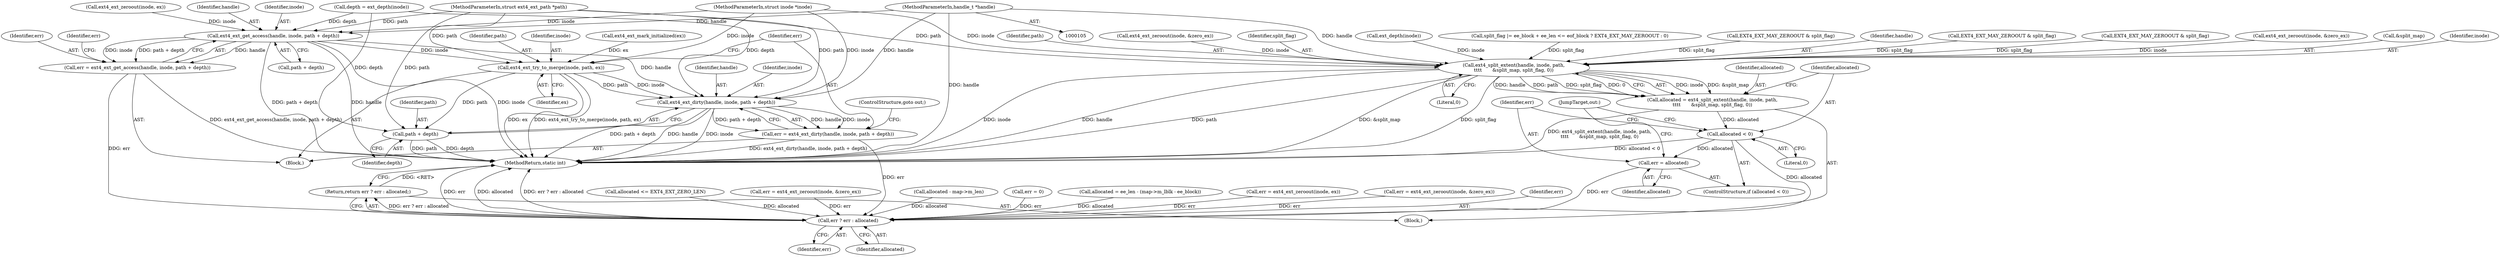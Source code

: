 digraph "0_linux_667eff35a1f56fa74ce98a0c7c29a40adc1ba4e3@pointer" {
"1000106" [label="(MethodParameterIn,handle_t *handle)"];
"1000245" [label="(Call,ext4_ext_get_access(handle, inode, path + depth))"];
"1000243" [label="(Call,err = ext4_ext_get_access(handle, inode, path + depth))"];
"1000449" [label="(Call,err ? err : allocated)"];
"1000448" [label="(Return,return err ? err : allocated;)"];
"1000256" [label="(Call,ext4_ext_try_to_merge(inode, path, ex))"];
"1000262" [label="(Call,ext4_ext_dirty(handle, inode, path + depth))"];
"1000260" [label="(Call,err = ext4_ext_dirty(handle, inode, path + depth))"];
"1000265" [label="(Call,path + depth)"];
"1000432" [label="(Call,ext4_split_extent(handle, inode, path,\n\t\t\t\t       &split_map, split_flag, 0))"];
"1000430" [label="(Call,allocated = ext4_split_extent(handle, inode, path,\n\t\t\t\t       &split_map, split_flag, 0))"];
"1000441" [label="(Call,allocated < 0)"];
"1000444" [label="(Call,err = allocated)"];
"1000180" [label="(Call,ext_depth(inode))"];
"1000441" [label="(Call,allocated < 0)"];
"1000448" [label="(Return,return err ? err : allocated;)"];
"1000266" [label="(Identifier,path)"];
"1000292" [label="(Call,allocated <= EXT4_EXT_ZERO_LEN)"];
"1000263" [label="(Identifier,handle)"];
"1000268" [label="(ControlStructure,goto out;)"];
"1000214" [label="(Call,split_flag |= ee_block + ee_len <= eof_block ? EXT4_EXT_MAY_ZEROOUT : 0)"];
"1000443" [label="(Literal,0)"];
"1000260" [label="(Call,err = ext4_ext_dirty(handle, inode, path + depth))"];
"1000367" [label="(Call,EXT4_EXT_MAY_ZEROOUT & split_flag)"];
"1000433" [label="(Identifier,handle)"];
"1000439" [label="(Literal,0)"];
"1000107" [label="(MethodParameterIn,struct inode *inode)"];
"1000442" [label="(Identifier,allocated)"];
"1000245" [label="(Call,ext4_ext_get_access(handle, inode, path + depth))"];
"1000332" [label="(Call,err = ext4_ext_zeroout(inode, &zero_ex))"];
"1000252" [label="(Identifier,err)"];
"1000178" [label="(Call,depth = ext_depth(inode))"];
"1000262" [label="(Call,ext4_ext_dirty(handle, inode, path + depth))"];
"1000449" [label="(Call,err ? err : allocated)"];
"1000243" [label="(Call,err = ext4_ext_get_access(handle, inode, path + depth))"];
"1000246" [label="(Identifier,handle)"];
"1000316" [label="(Call,allocated - map->m_len)"];
"1000431" [label="(Identifier,allocated)"];
"1000120" [label="(Call,err = 0)"];
"1000248" [label="(Call,path + depth)"];
"1000199" [label="(Call,allocated = ee_len - (map->m_lblk - ee_block))"];
"1000446" [label="(Identifier,allocated)"];
"1000234" [label="(Block,)"];
"1000261" [label="(Identifier,err)"];
"1000235" [label="(Call,err = ext4_ext_zeroout(inode, ex))"];
"1000295" [label="(Call,EXT4_EXT_MAY_ZEROOUT & split_flag)"];
"1000247" [label="(Identifier,inode)"];
"1000432" [label="(Call,ext4_split_extent(handle, inode, path,\n\t\t\t\t       &split_map, split_flag, 0))"];
"1000231" [label="(Call,EXT4_EXT_MAY_ZEROOUT & split_flag)"];
"1000430" [label="(Call,allocated = ext4_split_extent(handle, inode, path,\n\t\t\t\t       &split_map, split_flag, 0))"];
"1000237" [label="(Call,ext4_ext_zeroout(inode, ex))"];
"1000110" [label="(Block,)"];
"1000334" [label="(Call,ext4_ext_zeroout(inode, &zero_ex))"];
"1000259" [label="(Identifier,ex)"];
"1000244" [label="(Identifier,err)"];
"1000444" [label="(Call,err = allocated)"];
"1000264" [label="(Identifier,inode)"];
"1000256" [label="(Call,ext4_ext_try_to_merge(inode, path, ex))"];
"1000436" [label="(Call,&split_map)"];
"1000440" [label="(ControlStructure,if (allocated < 0))"];
"1000434" [label="(Identifier,inode)"];
"1000435" [label="(Identifier,path)"];
"1000451" [label="(Identifier,err)"];
"1000400" [label="(Call,err = ext4_ext_zeroout(inode, &zero_ex))"];
"1000257" [label="(Identifier,inode)"];
"1000402" [label="(Call,ext4_ext_zeroout(inode, &zero_ex))"];
"1000267" [label="(Identifier,depth)"];
"1000445" [label="(Identifier,err)"];
"1000452" [label="(Identifier,allocated)"];
"1000447" [label="(JumpTarget,out:)"];
"1000254" [label="(Call,ext4_ext_mark_initialized(ex))"];
"1000109" [label="(MethodParameterIn,struct ext4_ext_path *path)"];
"1000265" [label="(Call,path + depth)"];
"1000450" [label="(Identifier,err)"];
"1000438" [label="(Identifier,split_flag)"];
"1000453" [label="(MethodReturn,static int)"];
"1000106" [label="(MethodParameterIn,handle_t *handle)"];
"1000258" [label="(Identifier,path)"];
"1000106" -> "1000105"  [label="AST: "];
"1000106" -> "1000453"  [label="DDG: handle"];
"1000106" -> "1000245"  [label="DDG: handle"];
"1000106" -> "1000262"  [label="DDG: handle"];
"1000106" -> "1000432"  [label="DDG: handle"];
"1000245" -> "1000243"  [label="AST: "];
"1000245" -> "1000248"  [label="CFG: "];
"1000246" -> "1000245"  [label="AST: "];
"1000247" -> "1000245"  [label="AST: "];
"1000248" -> "1000245"  [label="AST: "];
"1000243" -> "1000245"  [label="CFG: "];
"1000245" -> "1000453"  [label="DDG: path + depth"];
"1000245" -> "1000453"  [label="DDG: handle"];
"1000245" -> "1000453"  [label="DDG: inode"];
"1000245" -> "1000243"  [label="DDG: handle"];
"1000245" -> "1000243"  [label="DDG: inode"];
"1000245" -> "1000243"  [label="DDG: path + depth"];
"1000237" -> "1000245"  [label="DDG: inode"];
"1000107" -> "1000245"  [label="DDG: inode"];
"1000109" -> "1000245"  [label="DDG: path"];
"1000178" -> "1000245"  [label="DDG: depth"];
"1000245" -> "1000256"  [label="DDG: inode"];
"1000245" -> "1000262"  [label="DDG: handle"];
"1000243" -> "1000234"  [label="AST: "];
"1000244" -> "1000243"  [label="AST: "];
"1000252" -> "1000243"  [label="CFG: "];
"1000243" -> "1000453"  [label="DDG: ext4_ext_get_access(handle, inode, path + depth)"];
"1000243" -> "1000449"  [label="DDG: err"];
"1000449" -> "1000448"  [label="AST: "];
"1000449" -> "1000451"  [label="CFG: "];
"1000449" -> "1000452"  [label="CFG: "];
"1000450" -> "1000449"  [label="AST: "];
"1000451" -> "1000449"  [label="AST: "];
"1000452" -> "1000449"  [label="AST: "];
"1000448" -> "1000449"  [label="CFG: "];
"1000449" -> "1000453"  [label="DDG: err"];
"1000449" -> "1000453"  [label="DDG: allocated"];
"1000449" -> "1000453"  [label="DDG: err ? err : allocated"];
"1000449" -> "1000448"  [label="DDG: err ? err : allocated"];
"1000332" -> "1000449"  [label="DDG: err"];
"1000235" -> "1000449"  [label="DDG: err"];
"1000400" -> "1000449"  [label="DDG: err"];
"1000120" -> "1000449"  [label="DDG: err"];
"1000444" -> "1000449"  [label="DDG: err"];
"1000260" -> "1000449"  [label="DDG: err"];
"1000441" -> "1000449"  [label="DDG: allocated"];
"1000316" -> "1000449"  [label="DDG: allocated"];
"1000292" -> "1000449"  [label="DDG: allocated"];
"1000199" -> "1000449"  [label="DDG: allocated"];
"1000448" -> "1000110"  [label="AST: "];
"1000453" -> "1000448"  [label="CFG: "];
"1000448" -> "1000453"  [label="DDG: <RET>"];
"1000256" -> "1000234"  [label="AST: "];
"1000256" -> "1000259"  [label="CFG: "];
"1000257" -> "1000256"  [label="AST: "];
"1000258" -> "1000256"  [label="AST: "];
"1000259" -> "1000256"  [label="AST: "];
"1000261" -> "1000256"  [label="CFG: "];
"1000256" -> "1000453"  [label="DDG: ex"];
"1000256" -> "1000453"  [label="DDG: ext4_ext_try_to_merge(inode, path, ex)"];
"1000107" -> "1000256"  [label="DDG: inode"];
"1000109" -> "1000256"  [label="DDG: path"];
"1000254" -> "1000256"  [label="DDG: ex"];
"1000256" -> "1000262"  [label="DDG: inode"];
"1000256" -> "1000262"  [label="DDG: path"];
"1000256" -> "1000265"  [label="DDG: path"];
"1000262" -> "1000260"  [label="AST: "];
"1000262" -> "1000265"  [label="CFG: "];
"1000263" -> "1000262"  [label="AST: "];
"1000264" -> "1000262"  [label="AST: "];
"1000265" -> "1000262"  [label="AST: "];
"1000260" -> "1000262"  [label="CFG: "];
"1000262" -> "1000453"  [label="DDG: path + depth"];
"1000262" -> "1000453"  [label="DDG: handle"];
"1000262" -> "1000453"  [label="DDG: inode"];
"1000262" -> "1000260"  [label="DDG: handle"];
"1000262" -> "1000260"  [label="DDG: inode"];
"1000262" -> "1000260"  [label="DDG: path + depth"];
"1000107" -> "1000262"  [label="DDG: inode"];
"1000109" -> "1000262"  [label="DDG: path"];
"1000178" -> "1000262"  [label="DDG: depth"];
"1000260" -> "1000234"  [label="AST: "];
"1000261" -> "1000260"  [label="AST: "];
"1000268" -> "1000260"  [label="CFG: "];
"1000260" -> "1000453"  [label="DDG: ext4_ext_dirty(handle, inode, path + depth)"];
"1000265" -> "1000267"  [label="CFG: "];
"1000266" -> "1000265"  [label="AST: "];
"1000267" -> "1000265"  [label="AST: "];
"1000265" -> "1000453"  [label="DDG: depth"];
"1000265" -> "1000453"  [label="DDG: path"];
"1000109" -> "1000265"  [label="DDG: path"];
"1000178" -> "1000265"  [label="DDG: depth"];
"1000432" -> "1000430"  [label="AST: "];
"1000432" -> "1000439"  [label="CFG: "];
"1000433" -> "1000432"  [label="AST: "];
"1000434" -> "1000432"  [label="AST: "];
"1000435" -> "1000432"  [label="AST: "];
"1000436" -> "1000432"  [label="AST: "];
"1000438" -> "1000432"  [label="AST: "];
"1000439" -> "1000432"  [label="AST: "];
"1000430" -> "1000432"  [label="CFG: "];
"1000432" -> "1000453"  [label="DDG: &split_map"];
"1000432" -> "1000453"  [label="DDG: split_flag"];
"1000432" -> "1000453"  [label="DDG: inode"];
"1000432" -> "1000453"  [label="DDG: handle"];
"1000432" -> "1000453"  [label="DDG: path"];
"1000432" -> "1000430"  [label="DDG: inode"];
"1000432" -> "1000430"  [label="DDG: &split_map"];
"1000432" -> "1000430"  [label="DDG: handle"];
"1000432" -> "1000430"  [label="DDG: path"];
"1000432" -> "1000430"  [label="DDG: split_flag"];
"1000432" -> "1000430"  [label="DDG: 0"];
"1000334" -> "1000432"  [label="DDG: inode"];
"1000180" -> "1000432"  [label="DDG: inode"];
"1000402" -> "1000432"  [label="DDG: inode"];
"1000107" -> "1000432"  [label="DDG: inode"];
"1000109" -> "1000432"  [label="DDG: path"];
"1000367" -> "1000432"  [label="DDG: split_flag"];
"1000231" -> "1000432"  [label="DDG: split_flag"];
"1000295" -> "1000432"  [label="DDG: split_flag"];
"1000214" -> "1000432"  [label="DDG: split_flag"];
"1000430" -> "1000110"  [label="AST: "];
"1000431" -> "1000430"  [label="AST: "];
"1000442" -> "1000430"  [label="CFG: "];
"1000430" -> "1000453"  [label="DDG: ext4_split_extent(handle, inode, path,\n\t\t\t\t       &split_map, split_flag, 0)"];
"1000430" -> "1000441"  [label="DDG: allocated"];
"1000441" -> "1000440"  [label="AST: "];
"1000441" -> "1000443"  [label="CFG: "];
"1000442" -> "1000441"  [label="AST: "];
"1000443" -> "1000441"  [label="AST: "];
"1000445" -> "1000441"  [label="CFG: "];
"1000447" -> "1000441"  [label="CFG: "];
"1000441" -> "1000453"  [label="DDG: allocated < 0"];
"1000441" -> "1000444"  [label="DDG: allocated"];
"1000444" -> "1000440"  [label="AST: "];
"1000444" -> "1000446"  [label="CFG: "];
"1000445" -> "1000444"  [label="AST: "];
"1000446" -> "1000444"  [label="AST: "];
"1000447" -> "1000444"  [label="CFG: "];
}
